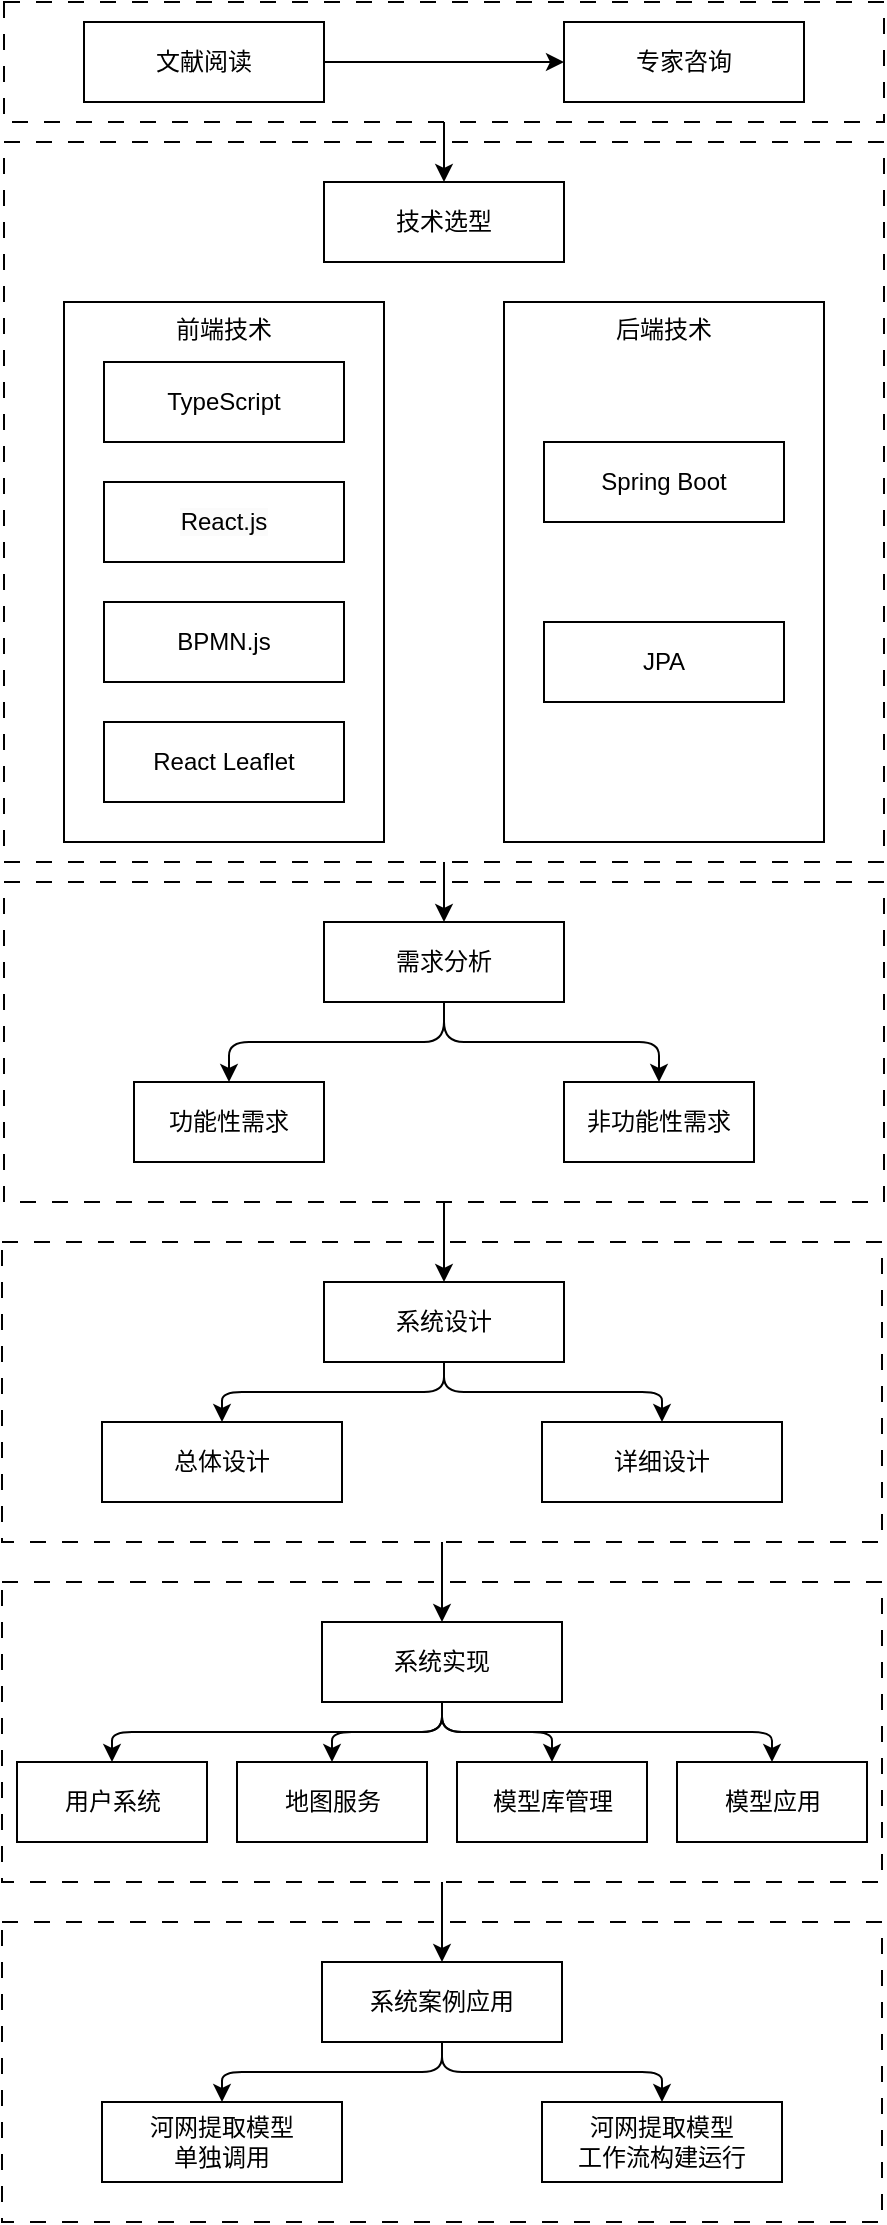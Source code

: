 <mxfile>
    <diagram name="第 1 页" id="gvvvwDGwYdc-F95-gQ5J">
        <mxGraphModel dx="863" dy="501" grid="1" gridSize="10" guides="1" tooltips="1" connect="1" arrows="1" fold="1" page="1" pageScale="1" pageWidth="827" pageHeight="1169" math="0" shadow="0">
            <root>
                <mxCell id="0"/>
                <mxCell id="1" parent="0"/>
                <mxCell id="1ao_alAASZmU5fpB-2yt-18" style="edgeStyle=orthogonalEdgeStyle;rounded=0;orthogonalLoop=1;jettySize=auto;html=1;entryX=0.5;entryY=0;entryDx=0;entryDy=0;" parent="1" source="WhTbvDPNfGWsVlGT7gJu-5" target="WhTbvDPNfGWsVlGT7gJu-24" edge="1">
                    <mxGeometry relative="1" as="geometry"/>
                </mxCell>
                <mxCell id="WhTbvDPNfGWsVlGT7gJu-5" value="" style="rounded=0;whiteSpace=wrap;html=1;fillColor=none;dashed=1;dashPattern=8 8;movable=1;resizable=1;rotatable=1;deletable=1;editable=1;locked=0;connectable=1;" parent="1" vertex="1">
                    <mxGeometry x="194" y="80" width="440" height="360" as="geometry"/>
                </mxCell>
                <mxCell id="WhTbvDPNfGWsVlGT7gJu-6" style="edgeStyle=orthogonalEdgeStyle;rounded=0;orthogonalLoop=1;jettySize=auto;html=1;entryX=0.5;entryY=0;entryDx=0;entryDy=0;" parent="1" source="WhTbvDPNfGWsVlGT7gJu-1" target="WhTbvDPNfGWsVlGT7gJu-7" edge="1">
                    <mxGeometry relative="1" as="geometry"/>
                </mxCell>
                <mxCell id="WhTbvDPNfGWsVlGT7gJu-1" value="" style="rounded=0;whiteSpace=wrap;html=1;fillColor=none;dashed=1;dashPattern=8 8;" parent="1" vertex="1">
                    <mxGeometry x="194" y="10" width="440" height="60" as="geometry"/>
                </mxCell>
                <mxCell id="WhTbvDPNfGWsVlGT7gJu-4" value="" style="edgeStyle=orthogonalEdgeStyle;rounded=0;orthogonalLoop=1;jettySize=auto;html=1;" parent="1" source="WhTbvDPNfGWsVlGT7gJu-2" target="WhTbvDPNfGWsVlGT7gJu-3" edge="1">
                    <mxGeometry relative="1" as="geometry"/>
                </mxCell>
                <mxCell id="WhTbvDPNfGWsVlGT7gJu-2" value="文献阅读" style="rounded=0;whiteSpace=wrap;html=1;" parent="1" vertex="1">
                    <mxGeometry x="234" y="20" width="120" height="40" as="geometry"/>
                </mxCell>
                <mxCell id="WhTbvDPNfGWsVlGT7gJu-3" value="专家咨询" style="rounded=0;whiteSpace=wrap;html=1;" parent="1" vertex="1">
                    <mxGeometry x="474" y="20" width="120" height="40" as="geometry"/>
                </mxCell>
                <mxCell id="WhTbvDPNfGWsVlGT7gJu-7" value="技术选型" style="rounded=0;whiteSpace=wrap;html=1;" parent="1" vertex="1">
                    <mxGeometry x="354" y="100" width="120" height="40" as="geometry"/>
                </mxCell>
                <mxCell id="1ao_alAASZmU5fpB-2yt-35" style="edgeStyle=orthogonalEdgeStyle;rounded=0;orthogonalLoop=1;jettySize=auto;html=1;entryX=0.5;entryY=0;entryDx=0;entryDy=0;" parent="1" source="WhTbvDPNfGWsVlGT7gJu-22" target="WhTbvDPNfGWsVlGT7gJu-26" edge="1">
                    <mxGeometry relative="1" as="geometry"/>
                </mxCell>
                <mxCell id="WhTbvDPNfGWsVlGT7gJu-22" value="" style="rounded=0;whiteSpace=wrap;html=1;fillColor=none;dashed=1;dashPattern=8 8;" parent="1" vertex="1">
                    <mxGeometry x="194" y="450" width="440" height="160" as="geometry"/>
                </mxCell>
                <mxCell id="11" style="edgeStyle=elbowEdgeStyle;elbow=vertical;html=1;" edge="1" parent="1" source="WhTbvDPNfGWsVlGT7gJu-24" target="1ao_alAASZmU5fpB-2yt-21">
                    <mxGeometry relative="1" as="geometry"/>
                </mxCell>
                <mxCell id="12" style="edgeStyle=elbowEdgeStyle;elbow=vertical;html=1;" edge="1" parent="1" source="WhTbvDPNfGWsVlGT7gJu-24" target="1ao_alAASZmU5fpB-2yt-22">
                    <mxGeometry relative="1" as="geometry"/>
                </mxCell>
                <mxCell id="WhTbvDPNfGWsVlGT7gJu-24" value="需求分析" style="rounded=0;whiteSpace=wrap;html=1;" parent="1" vertex="1">
                    <mxGeometry x="354" y="470" width="120" height="40" as="geometry"/>
                </mxCell>
                <mxCell id="1ao_alAASZmU5fpB-2yt-44" style="edgeStyle=orthogonalEdgeStyle;rounded=0;orthogonalLoop=1;jettySize=auto;html=1;" parent="1" source="WhTbvDPNfGWsVlGT7gJu-25" target="WhTbvDPNfGWsVlGT7gJu-32" edge="1">
                    <mxGeometry relative="1" as="geometry"/>
                </mxCell>
                <mxCell id="WhTbvDPNfGWsVlGT7gJu-25" value="" style="rounded=0;whiteSpace=wrap;html=1;fillColor=none;dashed=1;dashPattern=8 8;" parent="1" vertex="1">
                    <mxGeometry x="193" y="630" width="440" height="150" as="geometry"/>
                </mxCell>
                <mxCell id="14" style="edgeStyle=elbowEdgeStyle;elbow=vertical;html=1;entryX=0.5;entryY=0;entryDx=0;entryDy=0;" edge="1" parent="1" source="WhTbvDPNfGWsVlGT7gJu-26" target="WhTbvDPNfGWsVlGT7gJu-28">
                    <mxGeometry relative="1" as="geometry"/>
                </mxCell>
                <mxCell id="15" style="edgeStyle=elbowEdgeStyle;elbow=vertical;html=1;entryX=0.5;entryY=0;entryDx=0;entryDy=0;" edge="1" parent="1" source="WhTbvDPNfGWsVlGT7gJu-26" target="WhTbvDPNfGWsVlGT7gJu-27">
                    <mxGeometry relative="1" as="geometry"/>
                </mxCell>
                <mxCell id="WhTbvDPNfGWsVlGT7gJu-26" value="系统设计" style="rounded=0;whiteSpace=wrap;html=1;" parent="1" vertex="1">
                    <mxGeometry x="354" y="650" width="120" height="40" as="geometry"/>
                </mxCell>
                <mxCell id="WhTbvDPNfGWsVlGT7gJu-27" value="详细设计" style="rounded=0;whiteSpace=wrap;html=1;" parent="1" vertex="1">
                    <mxGeometry x="463" y="720" width="120" height="40" as="geometry"/>
                </mxCell>
                <mxCell id="WhTbvDPNfGWsVlGT7gJu-28" value="总体设计" style="rounded=0;whiteSpace=wrap;html=1;" parent="1" vertex="1">
                    <mxGeometry x="243" y="720" width="120" height="40" as="geometry"/>
                </mxCell>
                <mxCell id="1ao_alAASZmU5fpB-2yt-45" style="edgeStyle=orthogonalEdgeStyle;rounded=0;orthogonalLoop=1;jettySize=auto;html=1;entryX=0.5;entryY=0;entryDx=0;entryDy=0;" parent="1" source="WhTbvDPNfGWsVlGT7gJu-31" target="WhTbvDPNfGWsVlGT7gJu-34" edge="1">
                    <mxGeometry relative="1" as="geometry"/>
                </mxCell>
                <mxCell id="WhTbvDPNfGWsVlGT7gJu-31" value="" style="rounded=0;whiteSpace=wrap;html=1;fillColor=none;dashed=1;dashPattern=8 8;" parent="1" vertex="1">
                    <mxGeometry x="193" y="800" width="440" height="150" as="geometry"/>
                </mxCell>
                <mxCell id="8" style="edgeStyle=orthogonalEdgeStyle;html=1;entryX=0.5;entryY=0;entryDx=0;entryDy=0;" edge="1" parent="1" source="WhTbvDPNfGWsVlGT7gJu-32" target="3">
                    <mxGeometry relative="1" as="geometry"/>
                </mxCell>
                <mxCell id="10" style="edgeStyle=elbowEdgeStyle;elbow=vertical;html=1;entryX=0.5;entryY=0;entryDx=0;entryDy=0;" edge="1" parent="1" source="WhTbvDPNfGWsVlGT7gJu-32" target="2">
                    <mxGeometry relative="1" as="geometry"/>
                </mxCell>
                <mxCell id="16" style="edgeStyle=elbowEdgeStyle;elbow=vertical;html=1;" edge="1" parent="1" source="WhTbvDPNfGWsVlGT7gJu-32" target="4">
                    <mxGeometry relative="1" as="geometry"/>
                </mxCell>
                <mxCell id="17" style="edgeStyle=elbowEdgeStyle;elbow=vertical;html=1;" edge="1" parent="1" source="WhTbvDPNfGWsVlGT7gJu-32" target="5">
                    <mxGeometry relative="1" as="geometry"/>
                </mxCell>
                <mxCell id="WhTbvDPNfGWsVlGT7gJu-32" value="系统实现" style="rounded=0;whiteSpace=wrap;html=1;" parent="1" vertex="1">
                    <mxGeometry x="353" y="820" width="120" height="40" as="geometry"/>
                </mxCell>
                <mxCell id="WhTbvDPNfGWsVlGT7gJu-33" value="" style="rounded=0;whiteSpace=wrap;html=1;fillColor=none;dashed=1;dashPattern=8 8;" parent="1" vertex="1">
                    <mxGeometry x="193" y="970" width="440" height="150" as="geometry"/>
                </mxCell>
                <mxCell id="19" style="edgeStyle=elbowEdgeStyle;elbow=vertical;html=1;" edge="1" parent="1" source="WhTbvDPNfGWsVlGT7gJu-34" target="1ao_alAASZmU5fpB-2yt-46">
                    <mxGeometry relative="1" as="geometry"/>
                </mxCell>
                <mxCell id="20" style="edgeStyle=elbowEdgeStyle;elbow=vertical;html=1;entryX=0.5;entryY=0;entryDx=0;entryDy=0;" edge="1" parent="1" source="WhTbvDPNfGWsVlGT7gJu-34" target="18">
                    <mxGeometry relative="1" as="geometry"/>
                </mxCell>
                <mxCell id="WhTbvDPNfGWsVlGT7gJu-34" value="系统案例应用" style="rounded=0;whiteSpace=wrap;html=1;" parent="1" vertex="1">
                    <mxGeometry x="353" y="990" width="120" height="40" as="geometry"/>
                </mxCell>
                <mxCell id="WhTbvDPNfGWsVlGT7gJu-8" value="前端技术" style="rounded=0;whiteSpace=wrap;html=1;fillColor=none;verticalAlign=top;" parent="1" vertex="1">
                    <mxGeometry x="224" y="160" width="160" height="270" as="geometry"/>
                </mxCell>
                <mxCell id="WhTbvDPNfGWsVlGT7gJu-18" value="&lt;span style=&quot;color: rgb(0, 0, 0); font-family: Helvetica; font-size: 12px; font-style: normal; font-variant-ligatures: normal; font-variant-caps: normal; font-weight: 400; letter-spacing: normal; orphans: 2; text-align: center; text-indent: 0px; text-transform: none; widows: 2; word-spacing: 0px; -webkit-text-stroke-width: 0px; background-color: rgb(251, 251, 251); text-decoration-thickness: initial; text-decoration-style: initial; text-decoration-color: initial; float: none; display: inline !important;&quot;&gt;React.js&lt;/span&gt;" style="rounded=0;whiteSpace=wrap;html=1;" parent="1" vertex="1">
                    <mxGeometry x="244" y="250" width="120" height="40" as="geometry"/>
                </mxCell>
                <mxCell id="1ao_alAASZmU5fpB-2yt-1" value="React Leaflet" style="rounded=0;whiteSpace=wrap;html=1;" parent="1" vertex="1">
                    <mxGeometry x="244" y="370" width="120" height="40" as="geometry"/>
                </mxCell>
                <mxCell id="1ao_alAASZmU5fpB-2yt-5" value="TypeScript" style="rounded=0;whiteSpace=wrap;html=1;" parent="1" vertex="1">
                    <mxGeometry x="244" y="190" width="120" height="40" as="geometry"/>
                </mxCell>
                <mxCell id="1ao_alAASZmU5fpB-2yt-6" value="BPMN.js" style="rounded=0;whiteSpace=wrap;html=1;" parent="1" vertex="1">
                    <mxGeometry x="244" y="310" width="120" height="40" as="geometry"/>
                </mxCell>
                <mxCell id="1ao_alAASZmU5fpB-2yt-21" value="功能性需求" style="rounded=0;whiteSpace=wrap;html=1;" parent="1" vertex="1">
                    <mxGeometry x="259" y="550" width="95" height="40" as="geometry"/>
                </mxCell>
                <mxCell id="1ao_alAASZmU5fpB-2yt-22" value="非功能性需求" style="rounded=0;whiteSpace=wrap;html=1;" parent="1" vertex="1">
                    <mxGeometry x="474" y="550" width="95" height="40" as="geometry"/>
                </mxCell>
                <mxCell id="1ao_alAASZmU5fpB-2yt-46" value="河网提取模型&lt;br&gt;工作流构建运行" style="rounded=0;whiteSpace=wrap;html=1;" parent="1" vertex="1">
                    <mxGeometry x="463" y="1060" width="120" height="40" as="geometry"/>
                </mxCell>
                <mxCell id="2" value="用户系统" style="rounded=0;whiteSpace=wrap;html=1;" vertex="1" parent="1">
                    <mxGeometry x="200.5" y="890" width="95" height="40" as="geometry"/>
                </mxCell>
                <mxCell id="3" value="地图服务" style="rounded=0;whiteSpace=wrap;html=1;" vertex="1" parent="1">
                    <mxGeometry x="310.5" y="890" width="95" height="40" as="geometry"/>
                </mxCell>
                <mxCell id="4" value="模型库管理" style="rounded=0;whiteSpace=wrap;html=1;" vertex="1" parent="1">
                    <mxGeometry x="420.5" y="890" width="95" height="40" as="geometry"/>
                </mxCell>
                <mxCell id="5" value="模型应用" style="rounded=0;whiteSpace=wrap;html=1;" vertex="1" parent="1">
                    <mxGeometry x="530.5" y="890" width="95" height="40" as="geometry"/>
                </mxCell>
                <mxCell id="18" value="河网提取模型&lt;br&gt;单独调用" style="rounded=0;whiteSpace=wrap;html=1;" vertex="1" parent="1">
                    <mxGeometry x="243" y="1060" width="120" height="40" as="geometry"/>
                </mxCell>
                <mxCell id="WhTbvDPNfGWsVlGT7gJu-9" value="后端技术" style="rounded=0;whiteSpace=wrap;html=1;fillColor=none;verticalAlign=top;container=0;" parent="1" vertex="1">
                    <mxGeometry x="444" y="160" width="160" height="270" as="geometry"/>
                </mxCell>
                <mxCell id="1ao_alAASZmU5fpB-2yt-11" value="Spring Boot" style="rounded=0;whiteSpace=wrap;html=1;container=0;" parent="1" vertex="1">
                    <mxGeometry x="464" y="230" width="120" height="40" as="geometry"/>
                </mxCell>
                <mxCell id="1ao_alAASZmU5fpB-2yt-15" value="JPA" style="rounded=0;whiteSpace=wrap;html=1;container=0;" parent="1" vertex="1">
                    <mxGeometry x="464" y="320" width="120" height="40" as="geometry"/>
                </mxCell>
            </root>
        </mxGraphModel>
    </diagram>
</mxfile>